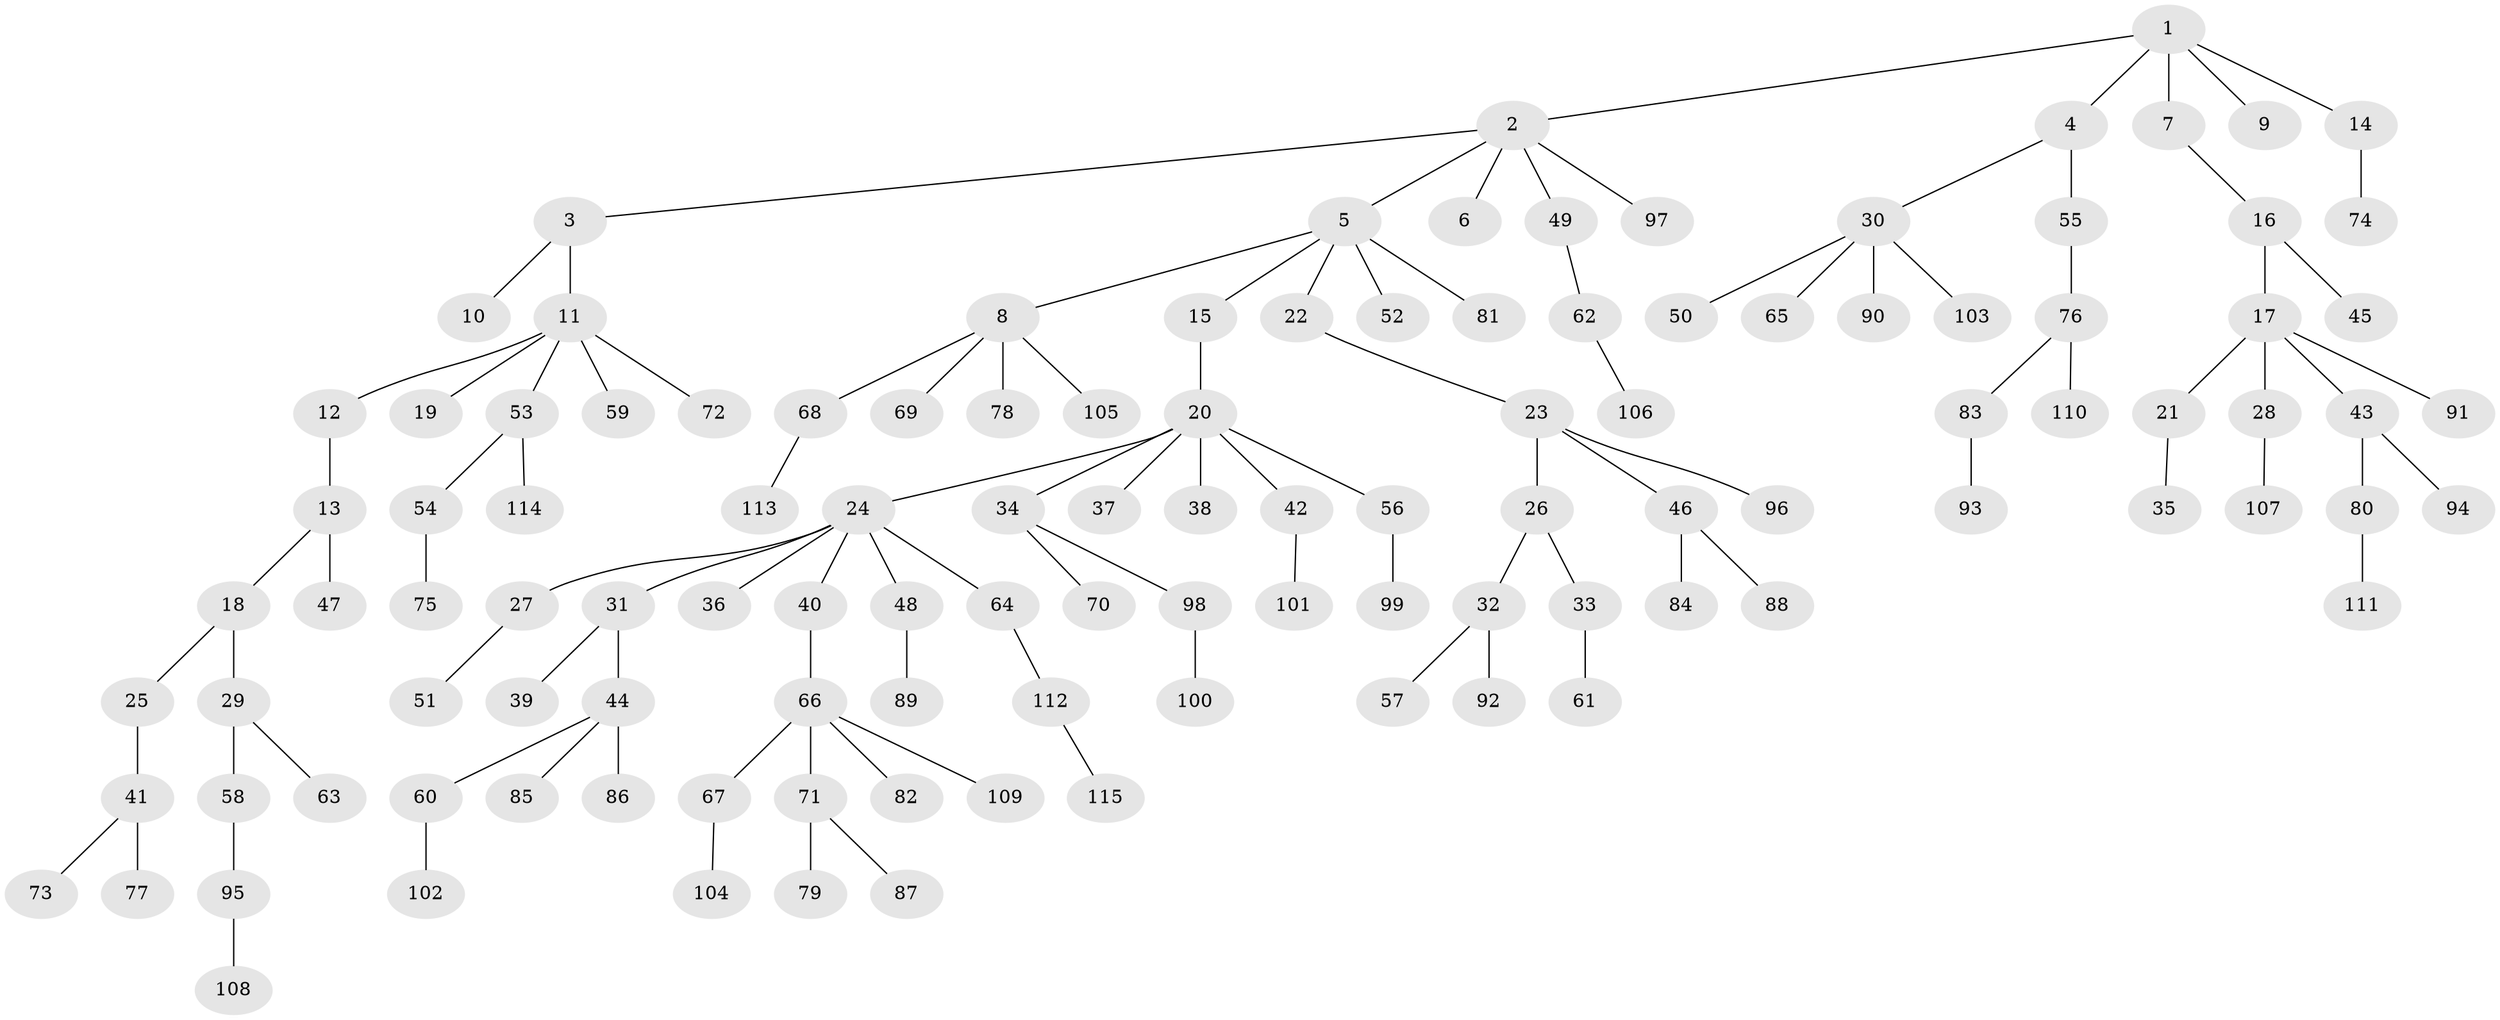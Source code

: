 // Generated by graph-tools (version 1.1) at 2025/11/02/27/25 16:11:26]
// undirected, 115 vertices, 114 edges
graph export_dot {
graph [start="1"]
  node [color=gray90,style=filled];
  1;
  2;
  3;
  4;
  5;
  6;
  7;
  8;
  9;
  10;
  11;
  12;
  13;
  14;
  15;
  16;
  17;
  18;
  19;
  20;
  21;
  22;
  23;
  24;
  25;
  26;
  27;
  28;
  29;
  30;
  31;
  32;
  33;
  34;
  35;
  36;
  37;
  38;
  39;
  40;
  41;
  42;
  43;
  44;
  45;
  46;
  47;
  48;
  49;
  50;
  51;
  52;
  53;
  54;
  55;
  56;
  57;
  58;
  59;
  60;
  61;
  62;
  63;
  64;
  65;
  66;
  67;
  68;
  69;
  70;
  71;
  72;
  73;
  74;
  75;
  76;
  77;
  78;
  79;
  80;
  81;
  82;
  83;
  84;
  85;
  86;
  87;
  88;
  89;
  90;
  91;
  92;
  93;
  94;
  95;
  96;
  97;
  98;
  99;
  100;
  101;
  102;
  103;
  104;
  105;
  106;
  107;
  108;
  109;
  110;
  111;
  112;
  113;
  114;
  115;
  1 -- 2;
  1 -- 4;
  1 -- 7;
  1 -- 9;
  1 -- 14;
  2 -- 3;
  2 -- 5;
  2 -- 6;
  2 -- 49;
  2 -- 97;
  3 -- 10;
  3 -- 11;
  4 -- 30;
  4 -- 55;
  5 -- 8;
  5 -- 15;
  5 -- 22;
  5 -- 52;
  5 -- 81;
  7 -- 16;
  8 -- 68;
  8 -- 69;
  8 -- 78;
  8 -- 105;
  11 -- 12;
  11 -- 19;
  11 -- 53;
  11 -- 59;
  11 -- 72;
  12 -- 13;
  13 -- 18;
  13 -- 47;
  14 -- 74;
  15 -- 20;
  16 -- 17;
  16 -- 45;
  17 -- 21;
  17 -- 28;
  17 -- 43;
  17 -- 91;
  18 -- 25;
  18 -- 29;
  20 -- 24;
  20 -- 34;
  20 -- 37;
  20 -- 38;
  20 -- 42;
  20 -- 56;
  21 -- 35;
  22 -- 23;
  23 -- 26;
  23 -- 46;
  23 -- 96;
  24 -- 27;
  24 -- 31;
  24 -- 36;
  24 -- 40;
  24 -- 48;
  24 -- 64;
  25 -- 41;
  26 -- 32;
  26 -- 33;
  27 -- 51;
  28 -- 107;
  29 -- 58;
  29 -- 63;
  30 -- 50;
  30 -- 65;
  30 -- 90;
  30 -- 103;
  31 -- 39;
  31 -- 44;
  32 -- 57;
  32 -- 92;
  33 -- 61;
  34 -- 70;
  34 -- 98;
  40 -- 66;
  41 -- 73;
  41 -- 77;
  42 -- 101;
  43 -- 80;
  43 -- 94;
  44 -- 60;
  44 -- 85;
  44 -- 86;
  46 -- 84;
  46 -- 88;
  48 -- 89;
  49 -- 62;
  53 -- 54;
  53 -- 114;
  54 -- 75;
  55 -- 76;
  56 -- 99;
  58 -- 95;
  60 -- 102;
  62 -- 106;
  64 -- 112;
  66 -- 67;
  66 -- 71;
  66 -- 82;
  66 -- 109;
  67 -- 104;
  68 -- 113;
  71 -- 79;
  71 -- 87;
  76 -- 83;
  76 -- 110;
  80 -- 111;
  83 -- 93;
  95 -- 108;
  98 -- 100;
  112 -- 115;
}
